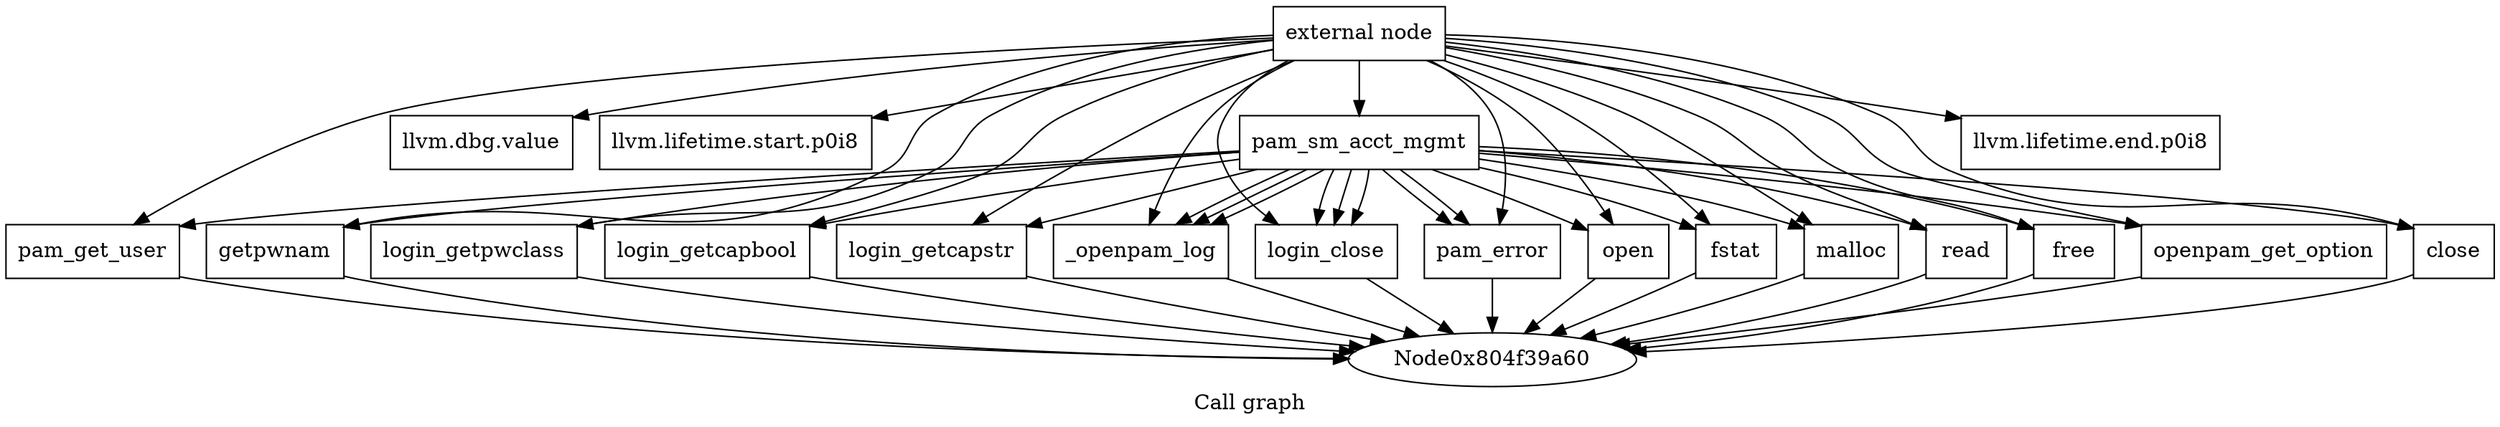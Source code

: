digraph "Call graph" {
	label="Call graph";

	Node0x804f39a30 [shape=record,label="{external node}"];
	Node0x804f39a30 -> Node0x804f39ac0;
	Node0x804f39a30 -> Node0x804f6c0c0;
	Node0x804f39a30 -> Node0x804f6c120;
	Node0x804f39a30 -> Node0x804f39b20;
	Node0x804f39a30 -> Node0x804f39b80;
	Node0x804f39a30 -> Node0x804f39be0;
	Node0x804f39a30 -> Node0x804f39c40;
	Node0x804f39a30 -> Node0x804f39ca0;
	Node0x804f39a30 -> Node0x804f39d00;
	Node0x804f39a30 -> Node0x804f39d60;
	Node0x804f39a30 -> Node0x804f39dc0;
	Node0x804f39a30 -> Node0x804f39e20;
	Node0x804f39a30 -> Node0x804f39e80;
	Node0x804f39a30 -> Node0x804f39ee0;
	Node0x804f39a30 -> Node0x804f39f40;
	Node0x804f39a30 -> Node0x804f39fa0;
	Node0x804f39a30 -> Node0x804f6c000;
	Node0x804f39a30 -> Node0x804f6c060;
	Node0x804f39a30 -> Node0x804f6c180;
	Node0x804f39ac0 [shape=record,label="{pam_sm_acct_mgmt}"];
	Node0x804f39ac0 -> Node0x804f39b20;
	Node0x804f39ac0 -> Node0x804f39b80;
	Node0x804f39ac0 -> Node0x804f39be0;
	Node0x804f39ac0 -> Node0x804f39c40;
	Node0x804f39ac0 -> Node0x804f39b80;
	Node0x804f39ac0 -> Node0x804f39ca0;
	Node0x804f39ac0 -> Node0x804f39d00;
	Node0x804f39ac0 -> Node0x804f39d60;
	Node0x804f39ac0 -> Node0x804f39dc0;
	Node0x804f39ac0 -> Node0x804f39d00;
	Node0x804f39ac0 -> Node0x804f39b80;
	Node0x804f39ac0 -> Node0x804f39e20;
	Node0x804f39ac0 -> Node0x804f39e80;
	Node0x804f39ac0 -> Node0x804f39ee0;
	Node0x804f39ac0 -> Node0x804f39f40;
	Node0x804f39ac0 -> Node0x804f39fa0;
	Node0x804f39ac0 -> Node0x804f6c000;
	Node0x804f39ac0 -> Node0x804f39f40;
	Node0x804f39ac0 -> Node0x804f6c060;
	Node0x804f39ac0 -> Node0x804f39d00;
	Node0x804f6c0c0 [shape=record,label="{llvm.dbg.value}"];
	Node0x804f6c120 [shape=record,label="{llvm.lifetime.start.p0i8}"];
	Node0x804f39b20 [shape=record,label="{pam_get_user}"];
	Node0x804f39b20 -> Node0x804f39a60;
	Node0x804f39b80 [shape=record,label="{_openpam_log}"];
	Node0x804f39b80 -> Node0x804f39a60;
	Node0x804f39be0 [shape=record,label="{getpwnam}"];
	Node0x804f39be0 -> Node0x804f39a60;
	Node0x804f39c40 [shape=record,label="{login_getpwclass}"];
	Node0x804f39c40 -> Node0x804f39a60;
	Node0x804f39ca0 [shape=record,label="{login_getcapbool}"];
	Node0x804f39ca0 -> Node0x804f39a60;
	Node0x804f39d00 [shape=record,label="{login_close}"];
	Node0x804f39d00 -> Node0x804f39a60;
	Node0x804f39d60 [shape=record,label="{login_getcapstr}"];
	Node0x804f39d60 -> Node0x804f39a60;
	Node0x804f39dc0 [shape=record,label="{open}"];
	Node0x804f39dc0 -> Node0x804f39a60;
	Node0x804f39e20 [shape=record,label="{fstat}"];
	Node0x804f39e20 -> Node0x804f39a60;
	Node0x804f39e80 [shape=record,label="{malloc}"];
	Node0x804f39e80 -> Node0x804f39a60;
	Node0x804f39ee0 [shape=record,label="{read}"];
	Node0x804f39ee0 -> Node0x804f39a60;
	Node0x804f39f40 [shape=record,label="{pam_error}"];
	Node0x804f39f40 -> Node0x804f39a60;
	Node0x804f39fa0 [shape=record,label="{free}"];
	Node0x804f39fa0 -> Node0x804f39a60;
	Node0x804f6c000 [shape=record,label="{openpam_get_option}"];
	Node0x804f6c000 -> Node0x804f39a60;
	Node0x804f6c060 [shape=record,label="{close}"];
	Node0x804f6c060 -> Node0x804f39a60;
	Node0x804f6c180 [shape=record,label="{llvm.lifetime.end.p0i8}"];
}
